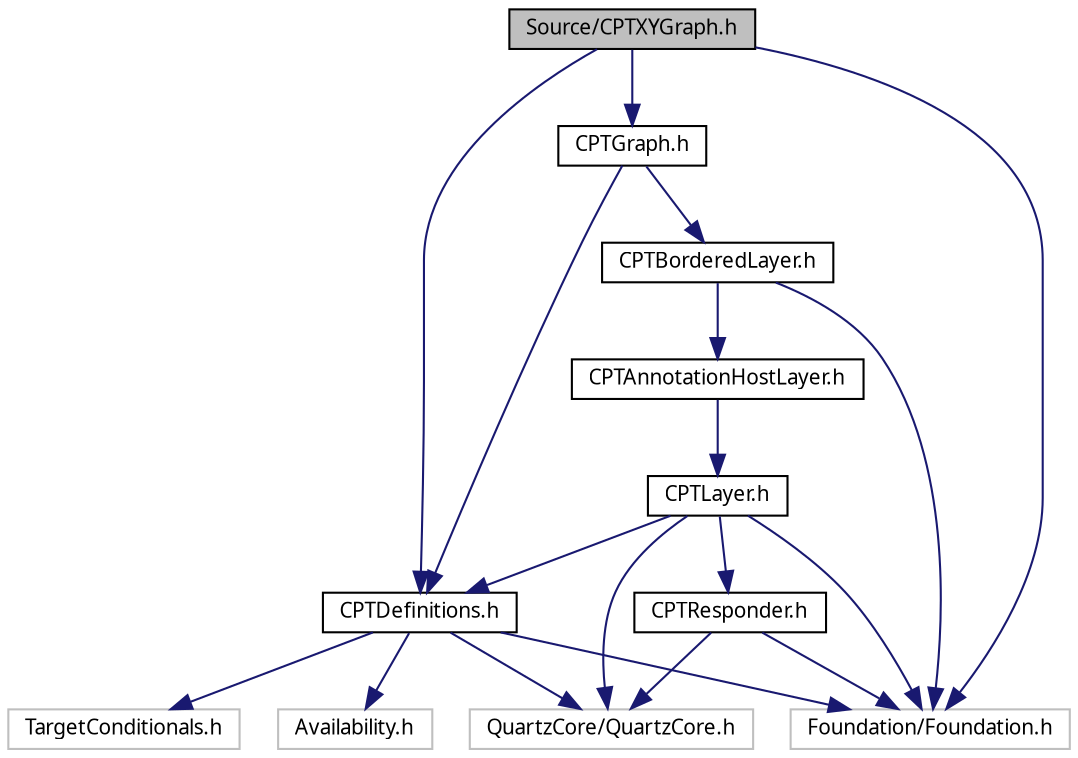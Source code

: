 digraph G
{
  bgcolor="transparent";
  edge [fontname="Lucinda Grande",fontsize="10",labelfontname="Lucinda Grande",labelfontsize="10"];
  node [fontname="Lucinda Grande",fontsize="10",shape=record];
  Node1 [label="Source/CPTXYGraph.h",height=0.2,width=0.4,color="black", fillcolor="grey75", style="filled" fontcolor="black"];
  Node1 -> Node2 [color="midnightblue",fontsize="10",style="solid",fontname="Lucinda Grande"];
  Node2 [label="CPTDefinitions.h",height=0.2,width=0.4,color="black",URL="$_c_p_t_definitions_8h.html"];
  Node2 -> Node3 [color="midnightblue",fontsize="10",style="solid",fontname="Lucinda Grande"];
  Node3 [label="QuartzCore/QuartzCore.h",height=0.2,width=0.4,color="grey75"];
  Node2 -> Node4 [color="midnightblue",fontsize="10",style="solid",fontname="Lucinda Grande"];
  Node4 [label="Availability.h",height=0.2,width=0.4,color="grey75"];
  Node2 -> Node5 [color="midnightblue",fontsize="10",style="solid",fontname="Lucinda Grande"];
  Node5 [label="TargetConditionals.h",height=0.2,width=0.4,color="grey75"];
  Node2 -> Node6 [color="midnightblue",fontsize="10",style="solid",fontname="Lucinda Grande"];
  Node6 [label="Foundation/Foundation.h",height=0.2,width=0.4,color="grey75"];
  Node1 -> Node7 [color="midnightblue",fontsize="10",style="solid",fontname="Lucinda Grande"];
  Node7 [label="CPTGraph.h",height=0.2,width=0.4,color="black",URL="$_c_p_t_graph_8h.html"];
  Node7 -> Node8 [color="midnightblue",fontsize="10",style="solid",fontname="Lucinda Grande"];
  Node8 [label="CPTBorderedLayer.h",height=0.2,width=0.4,color="black",URL="$_c_p_t_bordered_layer_8h.html"];
  Node8 -> Node6 [color="midnightblue",fontsize="10",style="solid",fontname="Lucinda Grande"];
  Node8 -> Node9 [color="midnightblue",fontsize="10",style="solid",fontname="Lucinda Grande"];
  Node9 [label="CPTAnnotationHostLayer.h",height=0.2,width=0.4,color="black",URL="$_c_p_t_annotation_host_layer_8h.html"];
  Node9 -> Node10 [color="midnightblue",fontsize="10",style="solid",fontname="Lucinda Grande"];
  Node10 [label="CPTLayer.h",height=0.2,width=0.4,color="black",URL="$_c_p_t_layer_8h.html"];
  Node10 -> Node11 [color="midnightblue",fontsize="10",style="solid",fontname="Lucinda Grande"];
  Node11 [label="CPTResponder.h",height=0.2,width=0.4,color="black",URL="$_c_p_t_responder_8h.html"];
  Node11 -> Node3 [color="midnightblue",fontsize="10",style="solid",fontname="Lucinda Grande"];
  Node11 -> Node6 [color="midnightblue",fontsize="10",style="solid",fontname="Lucinda Grande"];
  Node10 -> Node6 [color="midnightblue",fontsize="10",style="solid",fontname="Lucinda Grande"];
  Node10 -> Node3 [color="midnightblue",fontsize="10",style="solid",fontname="Lucinda Grande"];
  Node10 -> Node2 [color="midnightblue",fontsize="10",style="solid",fontname="Lucinda Grande"];
  Node7 -> Node2 [color="midnightblue",fontsize="10",style="solid",fontname="Lucinda Grande"];
  Node1 -> Node6 [color="midnightblue",fontsize="10",style="solid",fontname="Lucinda Grande"];
}
